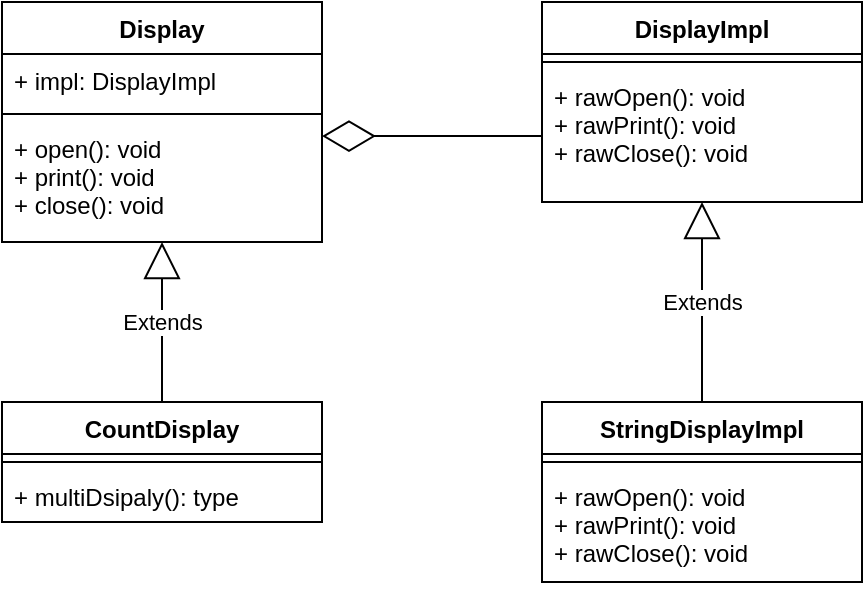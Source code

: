 <mxfile version="12.4.8" type="github">
  <diagram id="8sGvjCzlH8wOuj81qkYd" name="Page-1">
    <mxGraphModel dx="1186" dy="779" grid="1" gridSize="10" guides="1" tooltips="1" connect="1" arrows="1" fold="1" page="1" pageScale="1" pageWidth="850" pageHeight="1100" math="0" shadow="0">
      <root>
        <mxCell id="0"/>
        <mxCell id="1" parent="0"/>
        <mxCell id="Xbq21YRgPoeTKjyNyfoV-1" value="Display" style="swimlane;fontStyle=1;align=center;verticalAlign=top;childLayout=stackLayout;horizontal=1;startSize=26;horizontalStack=0;resizeParent=1;resizeParentMax=0;resizeLast=0;collapsible=1;marginBottom=0;" vertex="1" parent="1">
          <mxGeometry x="40" y="20" width="160" height="120" as="geometry"/>
        </mxCell>
        <mxCell id="Xbq21YRgPoeTKjyNyfoV-2" value="+ impl: DisplayImpl" style="text;strokeColor=none;fillColor=none;align=left;verticalAlign=top;spacingLeft=4;spacingRight=4;overflow=hidden;rotatable=0;points=[[0,0.5],[1,0.5]];portConstraint=eastwest;" vertex="1" parent="Xbq21YRgPoeTKjyNyfoV-1">
          <mxGeometry y="26" width="160" height="26" as="geometry"/>
        </mxCell>
        <mxCell id="Xbq21YRgPoeTKjyNyfoV-3" value="" style="line;strokeWidth=1;fillColor=none;align=left;verticalAlign=middle;spacingTop=-1;spacingLeft=3;spacingRight=3;rotatable=0;labelPosition=right;points=[];portConstraint=eastwest;" vertex="1" parent="Xbq21YRgPoeTKjyNyfoV-1">
          <mxGeometry y="52" width="160" height="8" as="geometry"/>
        </mxCell>
        <mxCell id="Xbq21YRgPoeTKjyNyfoV-4" value="+ open(): void&#xa;+ print(): void&#xa;+ close(): void" style="text;strokeColor=none;fillColor=none;align=left;verticalAlign=top;spacingLeft=4;spacingRight=4;overflow=hidden;rotatable=0;points=[[0,0.5],[1,0.5]];portConstraint=eastwest;" vertex="1" parent="Xbq21YRgPoeTKjyNyfoV-1">
          <mxGeometry y="60" width="160" height="60" as="geometry"/>
        </mxCell>
        <mxCell id="Xbq21YRgPoeTKjyNyfoV-5" value="DisplayImpl&#xa;" style="swimlane;fontStyle=1;align=center;verticalAlign=top;childLayout=stackLayout;horizontal=1;startSize=26;horizontalStack=0;resizeParent=1;resizeParentMax=0;resizeLast=0;collapsible=1;marginBottom=0;" vertex="1" parent="1">
          <mxGeometry x="310" y="20" width="160" height="100" as="geometry"/>
        </mxCell>
        <mxCell id="Xbq21YRgPoeTKjyNyfoV-7" value="" style="line;strokeWidth=1;fillColor=none;align=left;verticalAlign=middle;spacingTop=-1;spacingLeft=3;spacingRight=3;rotatable=0;labelPosition=right;points=[];portConstraint=eastwest;" vertex="1" parent="Xbq21YRgPoeTKjyNyfoV-5">
          <mxGeometry y="26" width="160" height="8" as="geometry"/>
        </mxCell>
        <mxCell id="Xbq21YRgPoeTKjyNyfoV-8" value="+ rawOpen(): void&#xa;+ rawPrint(): void&#xa;+ rawClose(): void" style="text;strokeColor=none;fillColor=none;align=left;verticalAlign=top;spacingLeft=4;spacingRight=4;overflow=hidden;rotatable=0;points=[[0,0.5],[1,0.5]];portConstraint=eastwest;" vertex="1" parent="Xbq21YRgPoeTKjyNyfoV-5">
          <mxGeometry y="34" width="160" height="66" as="geometry"/>
        </mxCell>
        <mxCell id="Xbq21YRgPoeTKjyNyfoV-10" value="" style="endArrow=diamondThin;endFill=0;endSize=24;html=1;exitX=0;exitY=0.5;exitDx=0;exitDy=0;entryX=1;entryY=0.117;entryDx=0;entryDy=0;entryPerimeter=0;" edge="1" parent="1" source="Xbq21YRgPoeTKjyNyfoV-8" target="Xbq21YRgPoeTKjyNyfoV-4">
          <mxGeometry width="160" relative="1" as="geometry">
            <mxPoint x="40" y="160" as="sourcePoint"/>
            <mxPoint x="200" y="160" as="targetPoint"/>
          </mxGeometry>
        </mxCell>
        <mxCell id="Xbq21YRgPoeTKjyNyfoV-11" value="StringDisplayImpl" style="swimlane;fontStyle=1;align=center;verticalAlign=top;childLayout=stackLayout;horizontal=1;startSize=26;horizontalStack=0;resizeParent=1;resizeParentMax=0;resizeLast=0;collapsible=1;marginBottom=0;" vertex="1" parent="1">
          <mxGeometry x="310" y="220" width="160" height="90" as="geometry"/>
        </mxCell>
        <mxCell id="Xbq21YRgPoeTKjyNyfoV-13" value="" style="line;strokeWidth=1;fillColor=none;align=left;verticalAlign=middle;spacingTop=-1;spacingLeft=3;spacingRight=3;rotatable=0;labelPosition=right;points=[];portConstraint=eastwest;" vertex="1" parent="Xbq21YRgPoeTKjyNyfoV-11">
          <mxGeometry y="26" width="160" height="8" as="geometry"/>
        </mxCell>
        <mxCell id="Xbq21YRgPoeTKjyNyfoV-14" value="+ rawOpen(): void&#xa;+ rawPrint(): void&#xa;+ rawClose(): void" style="text;strokeColor=none;fillColor=none;align=left;verticalAlign=top;spacingLeft=4;spacingRight=4;overflow=hidden;rotatable=0;points=[[0,0.5],[1,0.5]];portConstraint=eastwest;" vertex="1" parent="Xbq21YRgPoeTKjyNyfoV-11">
          <mxGeometry y="34" width="160" height="56" as="geometry"/>
        </mxCell>
        <mxCell id="Xbq21YRgPoeTKjyNyfoV-15" value="Extends" style="endArrow=block;endSize=16;endFill=0;html=1;exitX=0.5;exitY=0;exitDx=0;exitDy=0;" edge="1" parent="1" source="Xbq21YRgPoeTKjyNyfoV-11" target="Xbq21YRgPoeTKjyNyfoV-8">
          <mxGeometry width="160" relative="1" as="geometry">
            <mxPoint x="40" y="280" as="sourcePoint"/>
            <mxPoint x="200" y="280" as="targetPoint"/>
          </mxGeometry>
        </mxCell>
        <mxCell id="Xbq21YRgPoeTKjyNyfoV-16" value="CountDisplay" style="swimlane;fontStyle=1;align=center;verticalAlign=top;childLayout=stackLayout;horizontal=1;startSize=26;horizontalStack=0;resizeParent=1;resizeParentMax=0;resizeLast=0;collapsible=1;marginBottom=0;" vertex="1" parent="1">
          <mxGeometry x="40" y="220" width="160" height="60" as="geometry"/>
        </mxCell>
        <mxCell id="Xbq21YRgPoeTKjyNyfoV-18" value="" style="line;strokeWidth=1;fillColor=none;align=left;verticalAlign=middle;spacingTop=-1;spacingLeft=3;spacingRight=3;rotatable=0;labelPosition=right;points=[];portConstraint=eastwest;" vertex="1" parent="Xbq21YRgPoeTKjyNyfoV-16">
          <mxGeometry y="26" width="160" height="8" as="geometry"/>
        </mxCell>
        <mxCell id="Xbq21YRgPoeTKjyNyfoV-19" value="+ multiDsipaly(): type" style="text;strokeColor=none;fillColor=none;align=left;verticalAlign=top;spacingLeft=4;spacingRight=4;overflow=hidden;rotatable=0;points=[[0,0.5],[1,0.5]];portConstraint=eastwest;" vertex="1" parent="Xbq21YRgPoeTKjyNyfoV-16">
          <mxGeometry y="34" width="160" height="26" as="geometry"/>
        </mxCell>
        <mxCell id="Xbq21YRgPoeTKjyNyfoV-20" value="Extends" style="endArrow=block;endSize=16;endFill=0;html=1;exitX=0.5;exitY=0;exitDx=0;exitDy=0;" edge="1" parent="1" source="Xbq21YRgPoeTKjyNyfoV-16" target="Xbq21YRgPoeTKjyNyfoV-4">
          <mxGeometry width="160" relative="1" as="geometry">
            <mxPoint x="40" y="330" as="sourcePoint"/>
            <mxPoint x="200" y="330" as="targetPoint"/>
          </mxGeometry>
        </mxCell>
      </root>
    </mxGraphModel>
  </diagram>
</mxfile>
